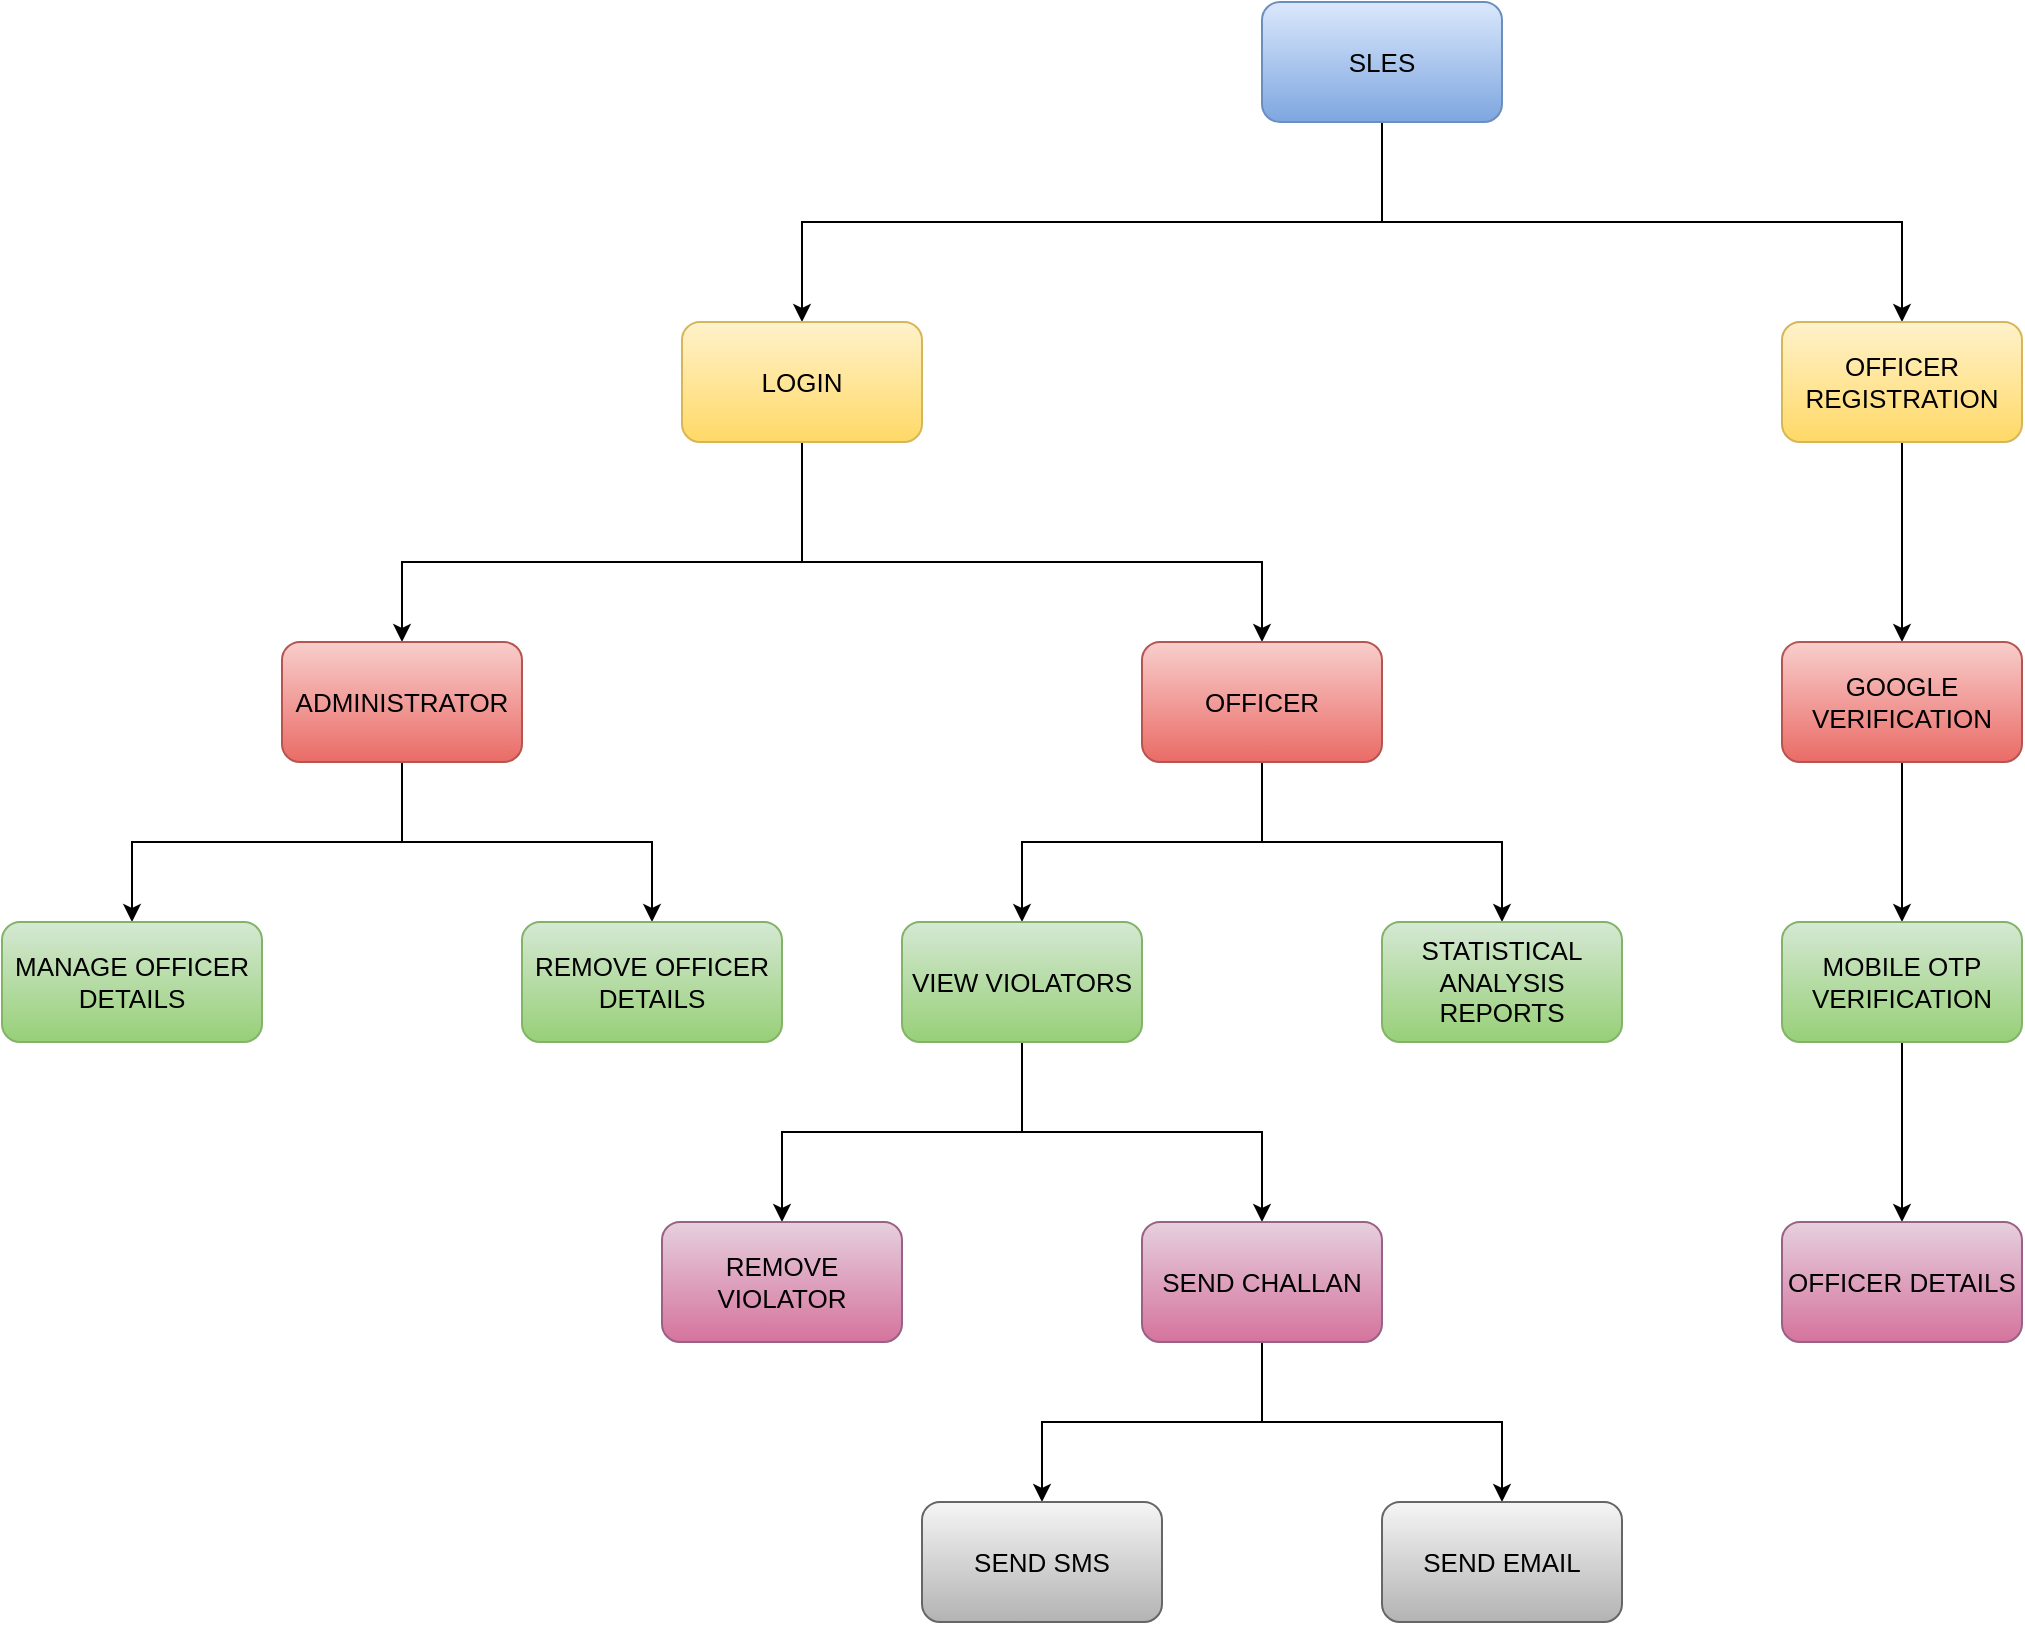 <mxfile version="15.0.4" type="device"><diagram id="zlROybpoF83W1ew9FMWo" name="Page-1"><mxGraphModel dx="1640" dy="629" grid="1" gridSize="10" guides="1" tooltips="1" connect="1" arrows="1" fold="1" page="1" pageScale="1" pageWidth="100" pageHeight="120" math="0" shadow="0"><root><mxCell id="0"/><mxCell id="1" parent="0"/><mxCell id="BeydhyqfL6Y31X-4mugg-34" style="edgeStyle=orthogonalEdgeStyle;rounded=0;orthogonalLoop=1;jettySize=auto;html=1;exitX=0.5;exitY=1;exitDx=0;exitDy=0;entryX=0.5;entryY=0;entryDx=0;entryDy=0;fontSize=13;" edge="1" parent="1" source="BeydhyqfL6Y31X-4mugg-1" target="BeydhyqfL6Y31X-4mugg-2"><mxGeometry relative="1" as="geometry"/></mxCell><mxCell id="BeydhyqfL6Y31X-4mugg-35" style="edgeStyle=orthogonalEdgeStyle;rounded=0;orthogonalLoop=1;jettySize=auto;html=1;exitX=0.5;exitY=1;exitDx=0;exitDy=0;entryX=0.5;entryY=0;entryDx=0;entryDy=0;fontSize=13;" edge="1" parent="1" source="BeydhyqfL6Y31X-4mugg-1" target="BeydhyqfL6Y31X-4mugg-3"><mxGeometry relative="1" as="geometry"/></mxCell><mxCell id="BeydhyqfL6Y31X-4mugg-1" value="SLES" style="rounded=1;whiteSpace=wrap;html=1;fontSize=13;fillColor=#dae8fc;strokeColor=#6c8ebf;gradientColor=#7ea6e0;" vertex="1" parent="1"><mxGeometry x="240" y="80" width="120" height="60" as="geometry"/></mxCell><mxCell id="BeydhyqfL6Y31X-4mugg-43" style="edgeStyle=orthogonalEdgeStyle;rounded=0;orthogonalLoop=1;jettySize=auto;html=1;entryX=0.5;entryY=0;entryDx=0;entryDy=0;fontSize=13;" edge="1" parent="1" source="BeydhyqfL6Y31X-4mugg-2" target="BeydhyqfL6Y31X-4mugg-7"><mxGeometry relative="1" as="geometry"><Array as="points"><mxPoint x="10" y="360"/><mxPoint x="240" y="360"/></Array></mxGeometry></mxCell><mxCell id="BeydhyqfL6Y31X-4mugg-44" style="edgeStyle=orthogonalEdgeStyle;rounded=0;orthogonalLoop=1;jettySize=auto;html=1;entryX=0.5;entryY=0;entryDx=0;entryDy=0;fontSize=13;" edge="1" parent="1" source="BeydhyqfL6Y31X-4mugg-2" target="BeydhyqfL6Y31X-4mugg-8"><mxGeometry relative="1" as="geometry"><Array as="points"><mxPoint x="10" y="360"/><mxPoint x="-190" y="360"/></Array></mxGeometry></mxCell><mxCell id="BeydhyqfL6Y31X-4mugg-2" value="LOGIN" style="rounded=1;whiteSpace=wrap;html=1;fontSize=13;gradientColor=#ffd966;fillColor=#fff2cc;strokeColor=#d6b656;" vertex="1" parent="1"><mxGeometry x="-50" y="240" width="120" height="60" as="geometry"/></mxCell><mxCell id="BeydhyqfL6Y31X-4mugg-36" style="edgeStyle=orthogonalEdgeStyle;rounded=0;orthogonalLoop=1;jettySize=auto;html=1;entryX=0.5;entryY=0;entryDx=0;entryDy=0;fontSize=13;" edge="1" parent="1" source="BeydhyqfL6Y31X-4mugg-3" target="BeydhyqfL6Y31X-4mugg-4"><mxGeometry relative="1" as="geometry"/></mxCell><mxCell id="BeydhyqfL6Y31X-4mugg-3" value="OFFICER REGISTRATION" style="rounded=1;whiteSpace=wrap;html=1;fontSize=13;gradientColor=#ffd966;fillColor=#fff2cc;strokeColor=#d6b656;" vertex="1" parent="1"><mxGeometry x="500" y="240" width="120" height="60" as="geometry"/></mxCell><mxCell id="BeydhyqfL6Y31X-4mugg-37" style="edgeStyle=orthogonalEdgeStyle;rounded=0;orthogonalLoop=1;jettySize=auto;html=1;entryX=0.5;entryY=0;entryDx=0;entryDy=0;fontSize=13;" edge="1" parent="1" source="BeydhyqfL6Y31X-4mugg-4" target="BeydhyqfL6Y31X-4mugg-5"><mxGeometry relative="1" as="geometry"/></mxCell><mxCell id="BeydhyqfL6Y31X-4mugg-4" value="GOOGLE VERIFICATION" style="rounded=1;whiteSpace=wrap;html=1;fontSize=13;gradientColor=#ea6b66;fillColor=#f8cecc;strokeColor=#b85450;" vertex="1" parent="1"><mxGeometry x="500" y="400" width="120" height="60" as="geometry"/></mxCell><mxCell id="BeydhyqfL6Y31X-4mugg-38" style="edgeStyle=orthogonalEdgeStyle;rounded=0;orthogonalLoop=1;jettySize=auto;html=1;entryX=0.5;entryY=0;entryDx=0;entryDy=0;fontSize=13;" edge="1" parent="1" source="BeydhyqfL6Y31X-4mugg-5" target="BeydhyqfL6Y31X-4mugg-6"><mxGeometry relative="1" as="geometry"/></mxCell><mxCell id="BeydhyqfL6Y31X-4mugg-5" value="MOBILE OTP VERIFICATION" style="rounded=1;whiteSpace=wrap;html=1;fontSize=13;gradientColor=#97d077;fillColor=#d5e8d4;strokeColor=#82b366;" vertex="1" parent="1"><mxGeometry x="500" y="540" width="120" height="60" as="geometry"/></mxCell><mxCell id="BeydhyqfL6Y31X-4mugg-6" value="OFFICER DETAILS" style="rounded=1;whiteSpace=wrap;html=1;fontSize=13;gradientColor=#d5739d;fillColor=#e6d0de;strokeColor=#996185;" vertex="1" parent="1"><mxGeometry x="500" y="690" width="120" height="60" as="geometry"/></mxCell><mxCell id="BeydhyqfL6Y31X-4mugg-41" style="edgeStyle=orthogonalEdgeStyle;rounded=0;orthogonalLoop=1;jettySize=auto;html=1;entryX=0.5;entryY=0;entryDx=0;entryDy=0;fontSize=13;" edge="1" parent="1" source="BeydhyqfL6Y31X-4mugg-7" target="BeydhyqfL6Y31X-4mugg-9"><mxGeometry relative="1" as="geometry"/></mxCell><mxCell id="BeydhyqfL6Y31X-4mugg-42" style="edgeStyle=orthogonalEdgeStyle;rounded=0;orthogonalLoop=1;jettySize=auto;html=1;entryX=0.5;entryY=0;entryDx=0;entryDy=0;fontSize=13;" edge="1" parent="1" source="BeydhyqfL6Y31X-4mugg-7" target="BeydhyqfL6Y31X-4mugg-10"><mxGeometry relative="1" as="geometry"/></mxCell><mxCell id="BeydhyqfL6Y31X-4mugg-7" value="OFFICER" style="rounded=1;whiteSpace=wrap;html=1;fontSize=13;gradientColor=#ea6b66;fillColor=#f8cecc;strokeColor=#b85450;" vertex="1" parent="1"><mxGeometry x="180" y="400" width="120" height="60" as="geometry"/></mxCell><mxCell id="BeydhyqfL6Y31X-4mugg-48" style="edgeStyle=orthogonalEdgeStyle;rounded=0;orthogonalLoop=1;jettySize=auto;html=1;fontSize=13;" edge="1" parent="1" source="BeydhyqfL6Y31X-4mugg-8" target="BeydhyqfL6Y31X-4mugg-13"><mxGeometry relative="1" as="geometry"><Array as="points"><mxPoint x="-190" y="500"/><mxPoint x="-325" y="500"/></Array></mxGeometry></mxCell><mxCell id="BeydhyqfL6Y31X-4mugg-49" style="edgeStyle=orthogonalEdgeStyle;rounded=0;orthogonalLoop=1;jettySize=auto;html=1;entryX=0.5;entryY=0;entryDx=0;entryDy=0;fontSize=13;" edge="1" parent="1" source="BeydhyqfL6Y31X-4mugg-8" target="BeydhyqfL6Y31X-4mugg-14"><mxGeometry relative="1" as="geometry"/></mxCell><mxCell id="BeydhyqfL6Y31X-4mugg-8" value="ADMINISTRATOR" style="rounded=1;whiteSpace=wrap;html=1;fontSize=13;gradientColor=#ea6b66;fillColor=#f8cecc;strokeColor=#b85450;" vertex="1" parent="1"><mxGeometry x="-250" y="400" width="120" height="60" as="geometry"/></mxCell><mxCell id="BeydhyqfL6Y31X-4mugg-39" style="edgeStyle=orthogonalEdgeStyle;rounded=0;orthogonalLoop=1;jettySize=auto;html=1;entryX=0.5;entryY=0;entryDx=0;entryDy=0;fontSize=13;" edge="1" parent="1" source="BeydhyqfL6Y31X-4mugg-9" target="BeydhyqfL6Y31X-4mugg-11"><mxGeometry relative="1" as="geometry"/></mxCell><mxCell id="BeydhyqfL6Y31X-4mugg-40" style="edgeStyle=orthogonalEdgeStyle;rounded=0;orthogonalLoop=1;jettySize=auto;html=1;entryX=0.5;entryY=0;entryDx=0;entryDy=0;fontSize=13;" edge="1" parent="1" source="BeydhyqfL6Y31X-4mugg-9" target="BeydhyqfL6Y31X-4mugg-12"><mxGeometry relative="1" as="geometry"/></mxCell><mxCell id="BeydhyqfL6Y31X-4mugg-9" value="VIEW VIOLATORS" style="rounded=1;whiteSpace=wrap;html=1;fontSize=13;gradientColor=#97d077;fillColor=#d5e8d4;strokeColor=#82b366;" vertex="1" parent="1"><mxGeometry x="60" y="540" width="120" height="60" as="geometry"/></mxCell><mxCell id="BeydhyqfL6Y31X-4mugg-10" value="STATISTICAL ANALYSIS REPORTS" style="rounded=1;whiteSpace=wrap;html=1;fontSize=13;gradientColor=#97d077;fillColor=#d5e8d4;strokeColor=#82b366;" vertex="1" parent="1"><mxGeometry x="300" y="540" width="120" height="60" as="geometry"/></mxCell><mxCell id="BeydhyqfL6Y31X-4mugg-11" value="REMOVE VIOLATOR" style="rounded=1;whiteSpace=wrap;html=1;fontSize=13;gradientColor=#d5739d;fillColor=#e6d0de;strokeColor=#996185;" vertex="1" parent="1"><mxGeometry x="-60" y="690" width="120" height="60" as="geometry"/></mxCell><mxCell id="BeydhyqfL6Y31X-4mugg-95" style="edgeStyle=orthogonalEdgeStyle;rounded=0;orthogonalLoop=1;jettySize=auto;html=1;entryX=0.5;entryY=0;entryDx=0;entryDy=0;fontSize=13;" edge="1" parent="1" source="BeydhyqfL6Y31X-4mugg-12" target="BeydhyqfL6Y31X-4mugg-93"><mxGeometry relative="1" as="geometry"/></mxCell><mxCell id="BeydhyqfL6Y31X-4mugg-96" style="edgeStyle=orthogonalEdgeStyle;rounded=0;orthogonalLoop=1;jettySize=auto;html=1;fontSize=13;" edge="1" parent="1" source="BeydhyqfL6Y31X-4mugg-12" target="BeydhyqfL6Y31X-4mugg-94"><mxGeometry relative="1" as="geometry"/></mxCell><mxCell id="BeydhyqfL6Y31X-4mugg-12" value="SEND CHALLAN" style="rounded=1;whiteSpace=wrap;html=1;fontSize=13;gradientColor=#d5739d;fillColor=#e6d0de;strokeColor=#996185;" vertex="1" parent="1"><mxGeometry x="180" y="690" width="120" height="60" as="geometry"/></mxCell><mxCell id="BeydhyqfL6Y31X-4mugg-13" value="MANAGE OFFICER DETAILS" style="rounded=1;whiteSpace=wrap;html=1;fontSize=13;gradientColor=#97d077;fillColor=#d5e8d4;strokeColor=#82b366;" vertex="1" parent="1"><mxGeometry x="-390" y="540" width="130" height="60" as="geometry"/></mxCell><mxCell id="BeydhyqfL6Y31X-4mugg-14" value="REMOVE OFFICER DETAILS" style="rounded=1;whiteSpace=wrap;html=1;fontSize=13;gradientColor=#97d077;fillColor=#d5e8d4;strokeColor=#82b366;" vertex="1" parent="1"><mxGeometry x="-130" y="540" width="130" height="60" as="geometry"/></mxCell><mxCell id="BeydhyqfL6Y31X-4mugg-93" value="SEND SMS" style="rounded=1;whiteSpace=wrap;html=1;fontSize=13;gradientColor=#b3b3b3;fillColor=#f5f5f5;strokeColor=#666666;" vertex="1" parent="1"><mxGeometry x="70" y="830" width="120" height="60" as="geometry"/></mxCell><mxCell id="BeydhyqfL6Y31X-4mugg-94" value="SEND EMAIL" style="rounded=1;whiteSpace=wrap;html=1;fontSize=13;gradientColor=#b3b3b3;fillColor=#f5f5f5;strokeColor=#666666;" vertex="1" parent="1"><mxGeometry x="300" y="830" width="120" height="60" as="geometry"/></mxCell></root></mxGraphModel></diagram></mxfile>